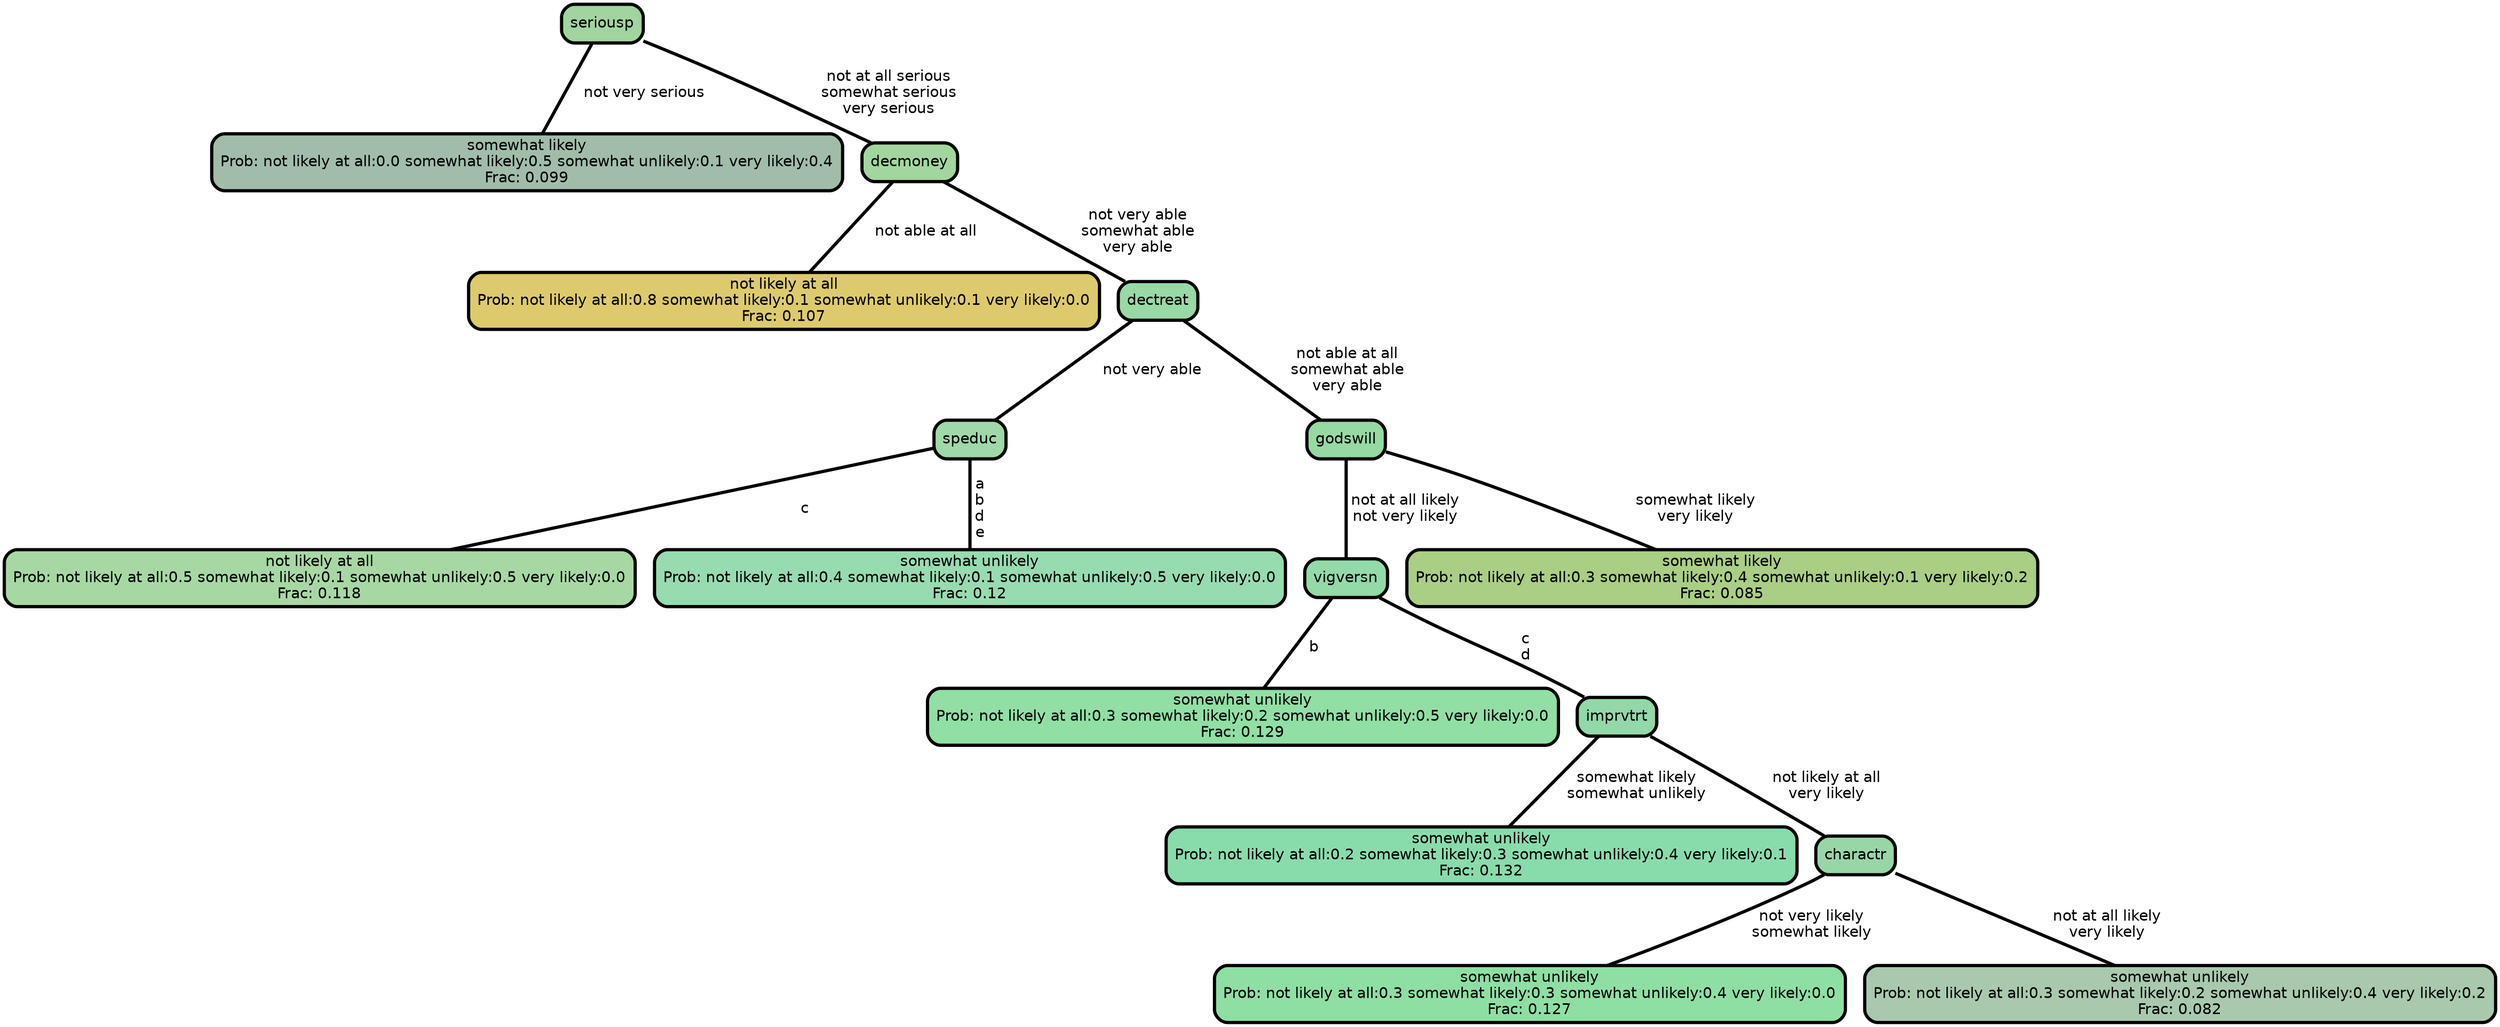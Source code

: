 graph Tree {
node [shape=box, style="filled, rounded",color="black",penwidth="3",fontcolor="black",                 fontname=helvetica] ;
graph [ranksep="0 equally", splines=straight,                 bgcolor=transparent, dpi=200] ;
edge [fontname=helvetica, color=black] ;
0 [label="somewhat likely
Prob: not likely at all:0.0 somewhat likely:0.5 somewhat unlikely:0.1 very likely:0.4
Frac: 0.099", fillcolor="#a1bdaa"] ;
1 [label="seriousp", fillcolor="#a1d49f"] ;
2 [label="not likely at all
Prob: not likely at all:0.8 somewhat likely:0.1 somewhat unlikely:0.1 very likely:0.0
Frac: 0.107", fillcolor="#ddca6d"] ;
3 [label="decmoney", fillcolor="#a1d79e"] ;
4 [label="not likely at all
Prob: not likely at all:0.5 somewhat likely:0.1 somewhat unlikely:0.5 very likely:0.0
Frac: 0.118", fillcolor="#a7d8a4"] ;
5 [label="speduc", fillcolor="#9fd9aa"] ;
6 [label="somewhat unlikely
Prob: not likely at all:0.4 somewhat likely:0.1 somewhat unlikely:0.5 very likely:0.0
Frac: 0.12", fillcolor="#97dbb1"] ;
7 [label="dectreat", fillcolor="#99d9a5"] ;
8 [label="somewhat unlikely
Prob: not likely at all:0.3 somewhat likely:0.2 somewhat unlikely:0.5 very likely:0.0
Frac: 0.129", fillcolor="#91dfa5"] ;
9 [label="vigversn", fillcolor="#92daa8"] ;
10 [label="somewhat unlikely
Prob: not likely at all:0.2 somewhat likely:0.3 somewhat unlikely:0.4 very likely:0.1
Frac: 0.132", fillcolor="#88dcac"] ;
11 [label="imprvtrt", fillcolor="#92d8a9"] ;
12 [label="somewhat unlikely
Prob: not likely at all:0.3 somewhat likely:0.3 somewhat unlikely:0.4 very likely:0.0
Frac: 0.127", fillcolor="#8edfa3"] ;
13 [label="charactr", fillcolor="#99d6a7"] ;
14 [label="somewhat unlikely
Prob: not likely at all:0.3 somewhat likely:0.2 somewhat unlikely:0.4 very likely:0.2
Frac: 0.082", fillcolor="#a9c9ae"] ;
15 [label="godswill", fillcolor="#96d9a3"] ;
16 [label="somewhat likely
Prob: not likely at all:0.3 somewhat likely:0.4 somewhat unlikely:0.1 very likely:0.2
Frac: 0.085", fillcolor="#aace84"] ;
1 -- 0 [label=" not very serious",penwidth=3] ;
1 -- 3 [label=" not at all serious\n somewhat serious\n very serious",penwidth=3] ;
3 -- 2 [label=" not able at all",penwidth=3] ;
3 -- 7 [label=" not very able\n somewhat able\n very able",penwidth=3] ;
5 -- 4 [label=" c",penwidth=3] ;
5 -- 6 [label=" a\n b\n d\n e",penwidth=3] ;
7 -- 5 [label=" not very able",penwidth=3] ;
7 -- 15 [label=" not able at all\n somewhat able\n very able",penwidth=3] ;
9 -- 8 [label=" b",penwidth=3] ;
9 -- 11 [label=" c\n d",penwidth=3] ;
11 -- 10 [label=" somewhat likely\n somewhat unlikely",penwidth=3] ;
11 -- 13 [label=" not likely at all\n very likely",penwidth=3] ;
13 -- 12 [label=" not very likely\n somewhat likely",penwidth=3] ;
13 -- 14 [label=" not at all likely\n very likely",penwidth=3] ;
15 -- 9 [label=" not at all likely\n not very likely",penwidth=3] ;
15 -- 16 [label=" somewhat likely\n very likely",penwidth=3] ;
{rank = same;}}